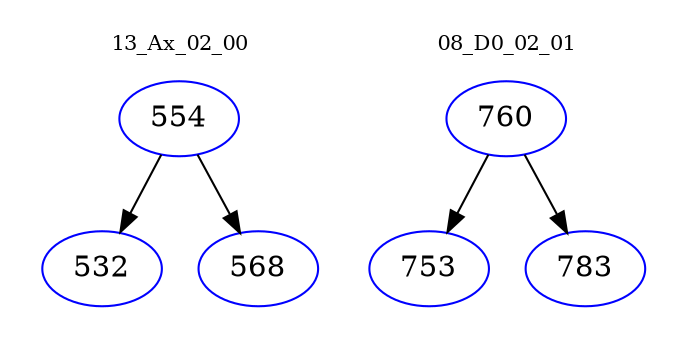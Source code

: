 digraph{
subgraph cluster_0 {
color = white
label = "13_Ax_02_00";
fontsize=10;
T0_554 [label="554", color="blue"]
T0_554 -> T0_532 [color="black"]
T0_532 [label="532", color="blue"]
T0_554 -> T0_568 [color="black"]
T0_568 [label="568", color="blue"]
}
subgraph cluster_1 {
color = white
label = "08_D0_02_01";
fontsize=10;
T1_760 [label="760", color="blue"]
T1_760 -> T1_753 [color="black"]
T1_753 [label="753", color="blue"]
T1_760 -> T1_783 [color="black"]
T1_783 [label="783", color="blue"]
}
}
